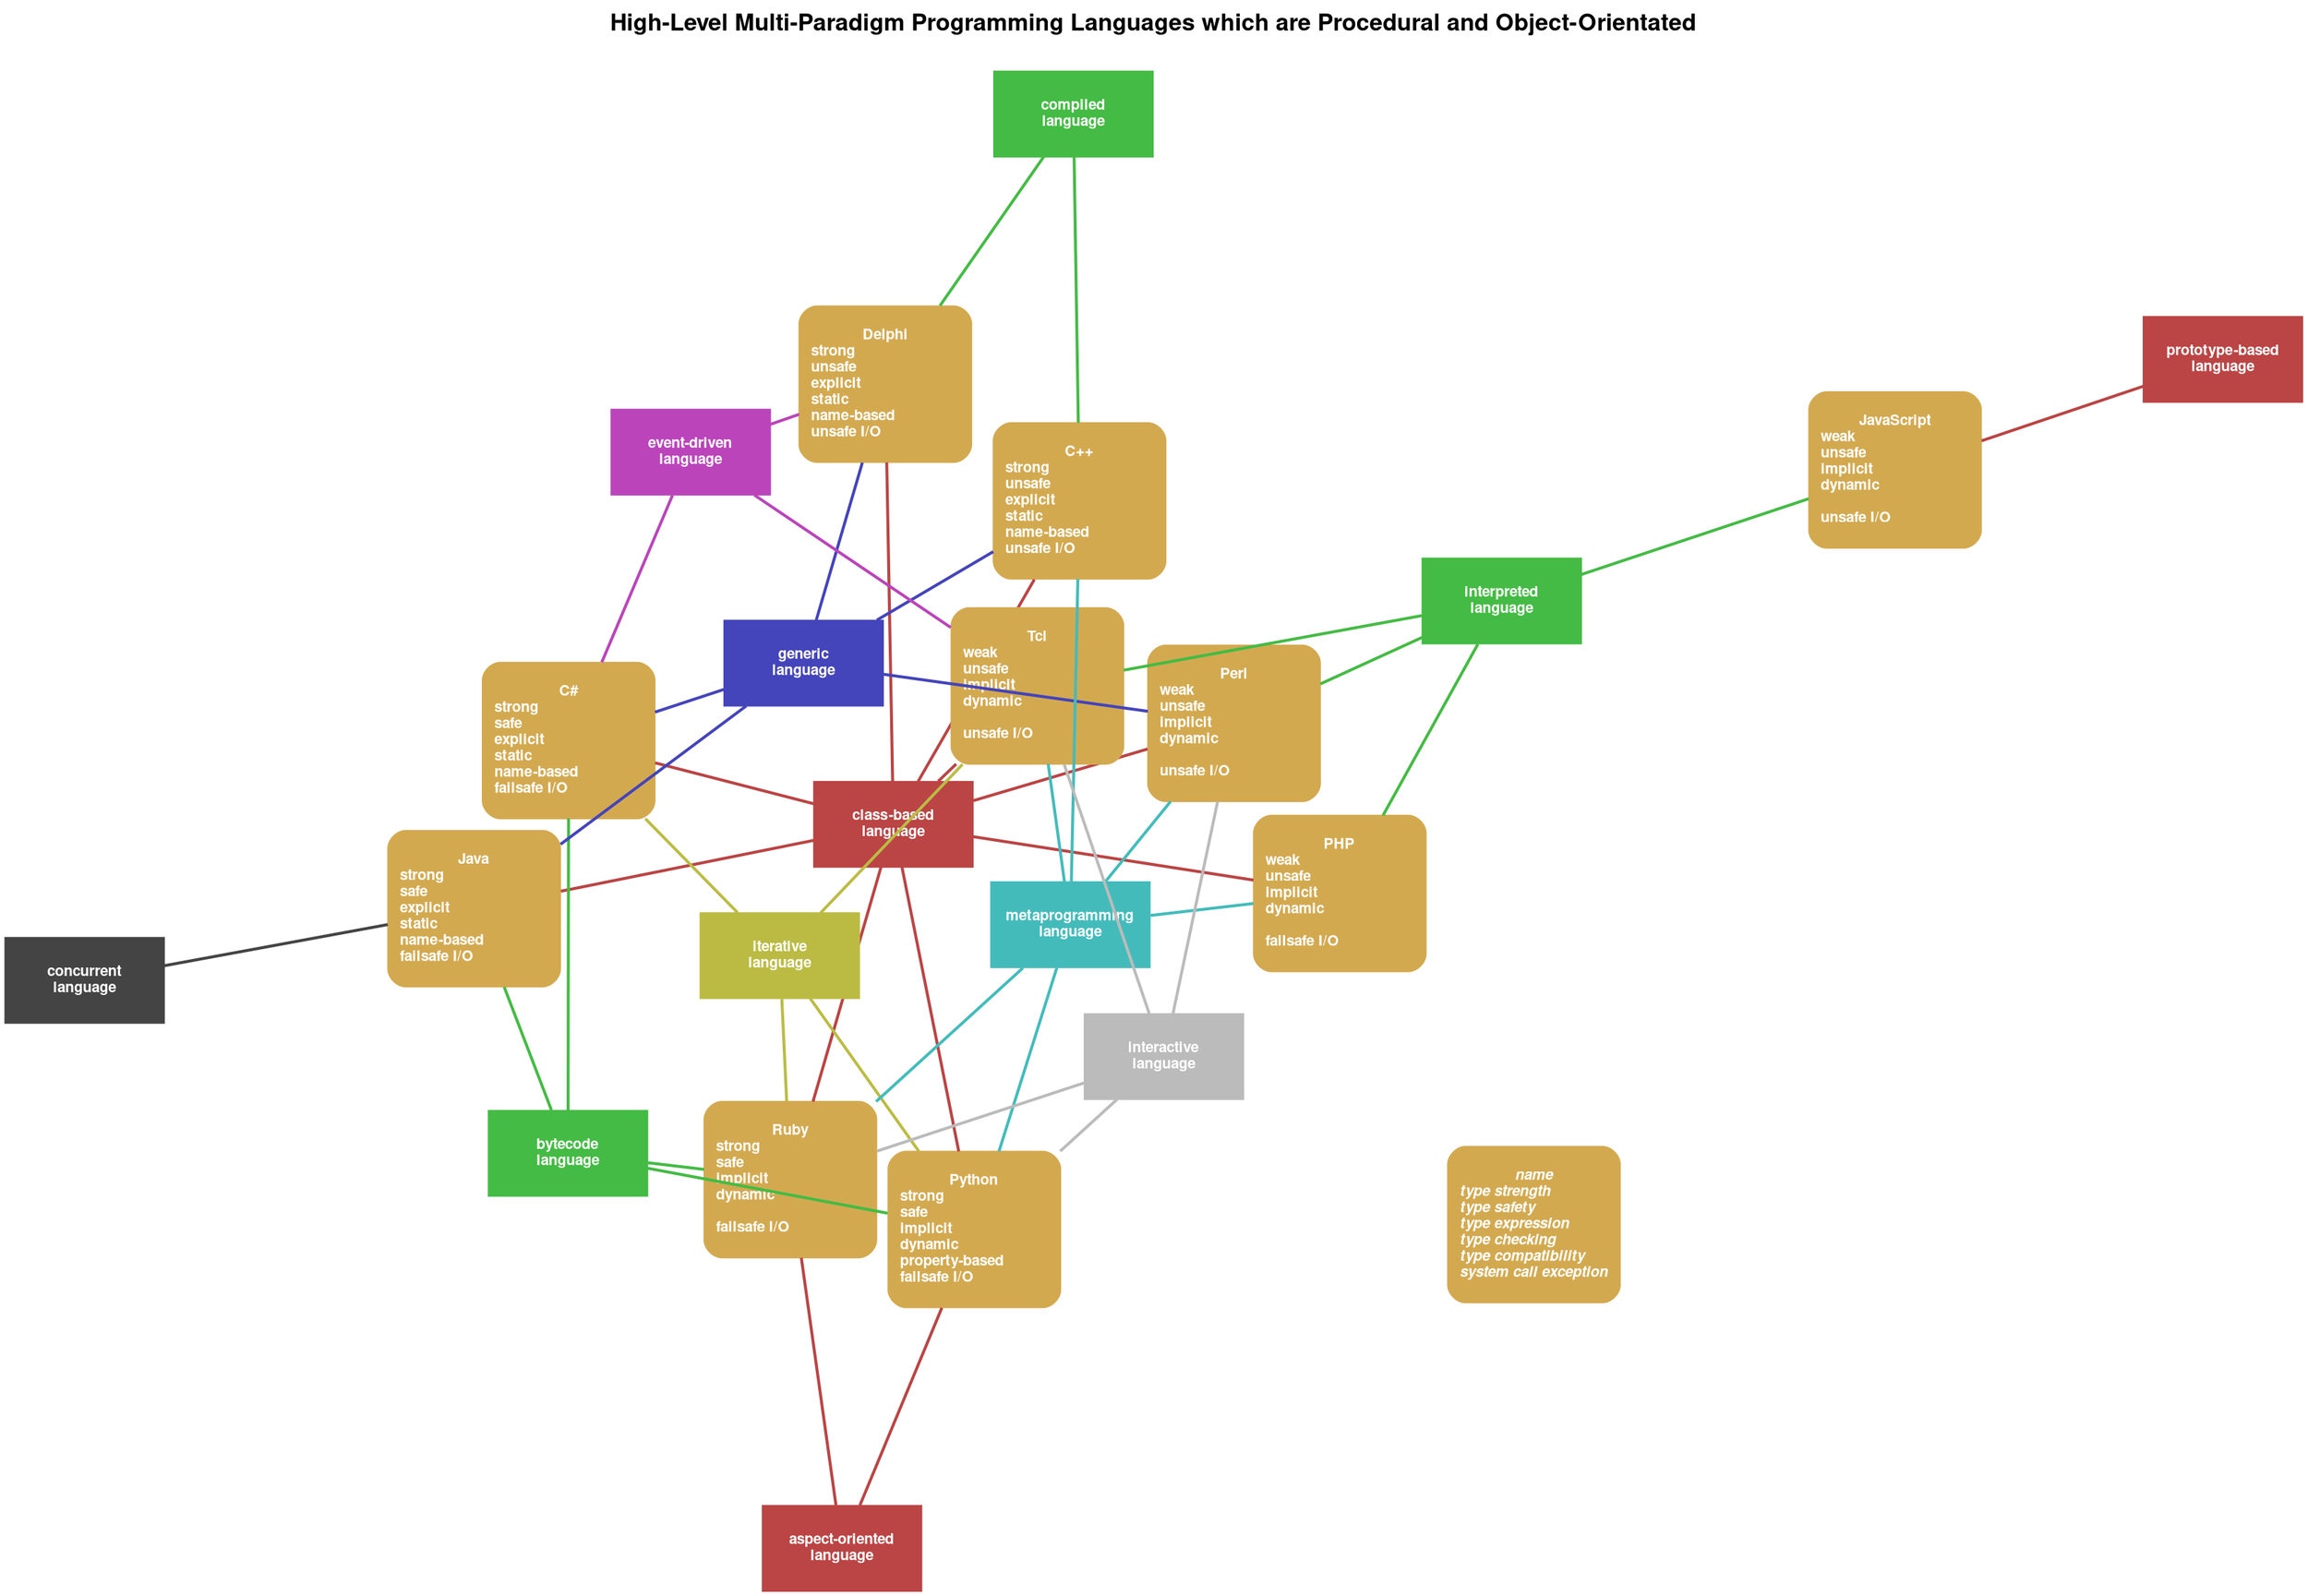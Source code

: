 digraph "programming-languages" {
layout="fdp"

labelloc=t
fontname="Helvetica Bold"
fontsize=16
label="High-Level Multi-Paradigm Programming Languages which are Procedural and Object-Orientated\n\n"
layers="e:n"
node [fontname="Helvetica Bold" shape=box color="#CC0404" fontcolor=white style="filled" fontsize=10 fixedsize=true width=1.5 height=.8 layer="n" ]
edge [color="#CC0404" arrowhead="none" penwidth=2 layer="e" ]

class           [color="#BB4444" label="class-based\nlanguage" ]
aspect          [color="#BB4444" label="aspect-oriented\nlanguage" ]
prototype       [color="#BB4444" label="prototype-based\nlanguage" ]
class           -> cpp [color="#BB4444" ]
class           -> csharp [color="#BB4444" ]
class           -> delphi [color="#BB4444" ]
class           -> java [color="#BB4444" ]
class           -> perl [color="#BB4444" ]
class           -> php [color="#BB4444" ]
class           -> python [color="#BB4444" ]
class           -> ruby [color="#BB4444" ]
class           -> tcl [color="#BB4444" ]
aspect          -> python [color="#BB4444" ]
aspect          -> ruby [color="#BB4444" ]
prototype       -> javascript [color="#BB4444" ]

compiled        [color="#44BB44" label="compiled\nlanguage" ]
interpreted     [color="#44BB44" label="interpreted\nlanguage" ]
bytecode        [color="#44BB44" label="bytecode\nlanguage" ]
compiled        -> cpp [color="#44BB44" ]
compiled        -> delphi [color="#44BB44" ]
bytecode        -> csharp [color="#44BB44" ]
bytecode        -> java [color="#44BB44" ]
bytecode        -> python [color="#44BB44" ]
bytecode        -> ruby [color="#44BB44" ]
interpreted     -> javascript [color="#44BB44" ]
interpreted     -> perl [color="#44BB44" ]
interpreted     -> php [color="#44BB44" ]
interpreted     -> tcl [color="#44BB44" ]

generic         [color="#4444BB" label="generic\nlanguage" ]
generic         -> cpp [color="#4444BB" ]
generic         -> csharp [color="#4444BB" ]
generic         -> delphi [color="#4444BB" ]
generic         -> java [color="#4444BB" ]
generic         -> perl [color="#4444BB" ]

eventdriven     [color="#BB44BB" label="event-driven\nlanguage" ]
eventdriven     -> csharp [color="#BB44BB" ]
eventdriven     -> delphi [color="#BB44BB" ]
eventdriven     -> tcl [color="#BB44BB" ]

iterative       [color="#BBBB44" label="iterative\nlanguage" ]
iterative       -> csharp [color="#BBBB44" ]
iterative       -> python [color="#BBBB44" ]
iterative       -> ruby [color="#BBBB44" ]
iterative       -> tcl [color="#BBBB44" ]

metaprogramming [color="#44BBBB" label="metaprogramming\nlanguage" ]
metaprogramming -> cpp [color="#44BBBB" ]
metaprogramming -> perl [color="#44BBBB" ]
metaprogramming -> php [color="#44BBBB" ]
metaprogramming -> python [color="#44BBBB" ]
metaprogramming -> ruby [color="#44BBBB" ]
metaprogramming -> tcl [color="#44BBBB" ]

interactive     [color="#BBBBBB" label="interactive\nlanguage" ]
interactive     -> perl [color="#BBBBBB" ]
interactive     -> python [color="#BBBBBB" ]
interactive     -> ruby [color="#BBBBBB" ]
interactive     -> tcl [color="#BBBBBB" ]

concurrent      [color="#444444" label="concurrent\nlanguage" ]
concurrent      -> java [color="#444444" ]

cpp        [style="filled,rounded" color="#D3A950" width=1.620 height=1.475        label="C++\nstrong\lunsafe\lexplicit\lstatic \lname-based    \lunsafe I/O\l"]
csharp     [style="filled,rounded" color="#D3A950" width=1.620 height=1.475         label="C#\nstrong\lsafe  \lexplicit\lstatic \lname-based    \lfailsafe I/O\l" ]
delphi     [style="filled,rounded" color="#D3A950" width=1.620 height=1.475     label="Delphi\nstrong\lunsafe\lexplicit\lstatic \lname-based    \lunsafe I/O\l" ]
javascript [style="filled,rounded" color="#D3A950" width=1.620 height=1.475 label="JavaScript\nweak  \lunsafe\limplicit\ldynamic\l              \lunsafe I/O\l" ]
java       [style="filled,rounded" color="#D3A950" width=1.620 height=1.475       label="Java\nstrong\lsafe  \lexplicit\lstatic \lname-based    \lfailsafe I/O\l" ]
perl       [style="filled,rounded" color="#D3A950" width=1.620 height=1.475       label="Perl\nweak  \lunsafe\limplicit\ldynamic\l              \lunsafe I/O\l" ]
php        [style="filled,rounded" color="#D3A950" width=1.620 height=1.475        label="PHP\nweak  \lunsafe\limplicit\ldynamic\l              \lfailsafe I/O\l" ]
python     [style="filled,rounded" color="#D3A950" width=1.620 height=1.475     label="Python\nstrong\lsafe  \limplicit\ldynamic\lproperty-based\lfailsafe I/O\l" ]
ruby       [style="filled,rounded" color="#D3A950" width=1.620 height=1.475       label="Ruby\nstrong\lsafe  \limplicit\ldynamic\l              \lfailsafe I/O\l" ]
tcl        [style="filled,rounded" color="#D3A950" width=1.620 height=1.475        label="Tcl\nweak  \lunsafe\limplicit\ldynamic\l              \lunsafe I/O\l" ]

legend [style="filled,rounded" color="#D3A950" width=1.620 height=1.475 fontname="Helvetica Bold Italic" label="name\ntype strength\ltype safety\ltype expression\ltype checking\ltype compatibility\lsystem call exception\l"]

}
